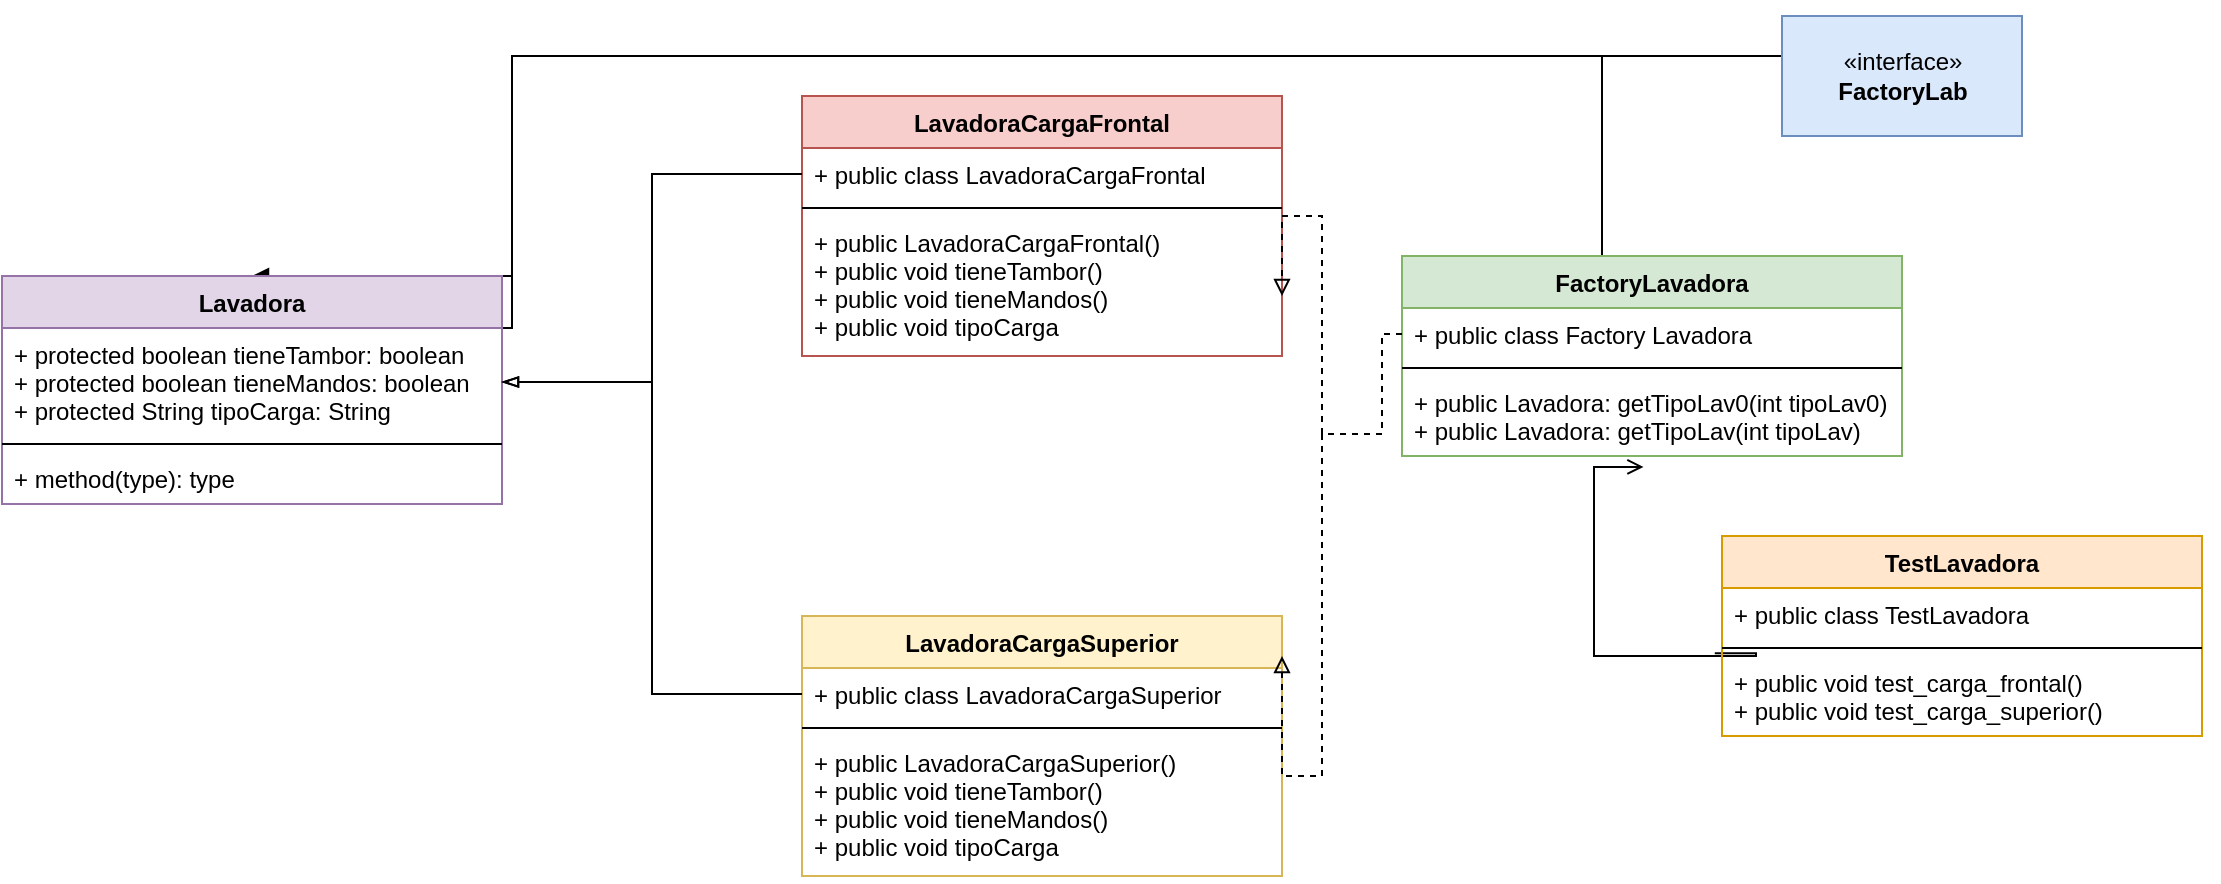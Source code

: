 <mxfile version="15.0.4" type="device"><diagram id="C5RBs43oDa-KdzZeNtuy" name="Page-1"><mxGraphModel dx="1865" dy="547" grid="1" gridSize="10" guides="1" tooltips="1" connect="1" arrows="1" fold="1" page="1" pageScale="1" pageWidth="827" pageHeight="1169" math="0" shadow="0"><root><mxCell id="WIyWlLk6GJQsqaUBKTNV-0"/><mxCell id="WIyWlLk6GJQsqaUBKTNV-1" parent="WIyWlLk6GJQsqaUBKTNV-0"/><mxCell id="AEN_ckLM_l7zLri4mgAa-31" style="edgeStyle=orthogonalEdgeStyle;rounded=0;orthogonalLoop=1;jettySize=auto;html=1;entryX=0.483;entryY=1.137;entryDx=0;entryDy=0;entryPerimeter=0;endArrow=open;endFill=0;exitX=-0.015;exitY=-0.035;exitDx=0;exitDy=0;exitPerimeter=0;" parent="WIyWlLk6GJQsqaUBKTNV-1" source="AEN_ckLM_l7zLri4mgAa-3" target="AEN_ckLM_l7zLri4mgAa-8" edge="1"><mxGeometry relative="1" as="geometry"><Array as="points"><mxPoint x="717" y="620"/><mxPoint x="636" y="620"/><mxPoint x="636" y="526"/></Array><mxPoint x="710" y="620" as="sourcePoint"/></mxGeometry></mxCell><mxCell id="AEN_ckLM_l7zLri4mgAa-0" value="TestLavadora" style="swimlane;fontStyle=1;align=center;verticalAlign=top;childLayout=stackLayout;horizontal=1;startSize=26;horizontalStack=0;resizeParent=1;resizeParentMax=0;resizeLast=0;collapsible=1;marginBottom=0;fillColor=#ffe6cc;strokeColor=#d79b00;" parent="WIyWlLk6GJQsqaUBKTNV-1" vertex="1"><mxGeometry x="700" y="560" width="240" height="100" as="geometry"/></mxCell><mxCell id="AEN_ckLM_l7zLri4mgAa-1" value="+ public class TestLavadora" style="text;strokeColor=none;fillColor=none;align=left;verticalAlign=top;spacingLeft=4;spacingRight=4;overflow=hidden;rotatable=0;points=[[0,0.5],[1,0.5]];portConstraint=eastwest;" parent="AEN_ckLM_l7zLri4mgAa-0" vertex="1"><mxGeometry y="26" width="240" height="26" as="geometry"/></mxCell><mxCell id="AEN_ckLM_l7zLri4mgAa-2" value="" style="line;strokeWidth=1;fillColor=none;align=left;verticalAlign=middle;spacingTop=-1;spacingLeft=3;spacingRight=3;rotatable=0;labelPosition=right;points=[];portConstraint=eastwest;" parent="AEN_ckLM_l7zLri4mgAa-0" vertex="1"><mxGeometry y="52" width="240" height="8" as="geometry"/></mxCell><mxCell id="AEN_ckLM_l7zLri4mgAa-3" value="+ public void test_carga_frontal()&#10;+ public void test_carga_superior()" style="text;strokeColor=none;fillColor=none;align=left;verticalAlign=top;spacingLeft=4;spacingRight=4;overflow=hidden;rotatable=0;points=[[0,0.5],[1,0.5]];portConstraint=eastwest;" parent="AEN_ckLM_l7zLri4mgAa-0" vertex="1"><mxGeometry y="60" width="240" height="40" as="geometry"/></mxCell><mxCell id="AEN_ckLM_l7zLri4mgAa-33" style="edgeStyle=orthogonalEdgeStyle;rounded=0;orthogonalLoop=1;jettySize=auto;html=1;exitX=1;exitY=0.5;exitDx=0;exitDy=0;endArrow=open;endFill=0;" parent="AEN_ckLM_l7zLri4mgAa-0" source="AEN_ckLM_l7zLri4mgAa-1" target="AEN_ckLM_l7zLri4mgAa-1" edge="1"><mxGeometry relative="1" as="geometry"/></mxCell><mxCell id="AEN_ckLM_l7zLri4mgAa-30" style="edgeStyle=orthogonalEdgeStyle;rounded=0;orthogonalLoop=1;jettySize=auto;html=1;exitX=0.5;exitY=0;exitDx=0;exitDy=0;entryX=0.5;entryY=0;entryDx=0;entryDy=0;endArrow=block;endFill=1;" parent="WIyWlLk6GJQsqaUBKTNV-1" source="AEN_ckLM_l7zLri4mgAa-4" target="AEN_ckLM_l7zLri4mgAa-13" edge="1"><mxGeometry relative="1" as="geometry"><Array as="points"><mxPoint x="845" y="320"/><mxPoint x="95" y="320"/><mxPoint x="95" y="456"/></Array></mxGeometry></mxCell><mxCell id="AEN_ckLM_l7zLri4mgAa-4" value="«interface»&lt;br&gt;&lt;b&gt;FactoryLab&lt;/b&gt;" style="html=1;fillColor=#dae8fc;strokeColor=#6c8ebf;" parent="WIyWlLk6GJQsqaUBKTNV-1" vertex="1"><mxGeometry x="730" y="300" width="120" height="60" as="geometry"/></mxCell><mxCell id="AEN_ckLM_l7zLri4mgAa-27" style="edgeStyle=orthogonalEdgeStyle;rounded=0;orthogonalLoop=1;jettySize=auto;html=1;entryX=0.5;entryY=0;entryDx=0;entryDy=0;endArrow=block;endFill=1;" parent="WIyWlLk6GJQsqaUBKTNV-1" source="AEN_ckLM_l7zLri4mgAa-5" target="AEN_ckLM_l7zLri4mgAa-13" edge="1"><mxGeometry relative="1" as="geometry"><Array as="points"><mxPoint x="640" y="320"/><mxPoint x="95" y="320"/><mxPoint x="95" y="456"/></Array></mxGeometry></mxCell><mxCell id="AEN_ckLM_l7zLri4mgAa-5" value="FactoryLavadora" style="swimlane;fontStyle=1;align=center;verticalAlign=top;childLayout=stackLayout;horizontal=1;startSize=26;horizontalStack=0;resizeParent=1;resizeParentMax=0;resizeLast=0;collapsible=1;marginBottom=0;fillColor=#d5e8d4;strokeColor=#82b366;" parent="WIyWlLk6GJQsqaUBKTNV-1" vertex="1"><mxGeometry x="540" y="420" width="250" height="100" as="geometry"/></mxCell><mxCell id="AEN_ckLM_l7zLri4mgAa-6" value="+ public class Factory Lavadora" style="text;strokeColor=none;fillColor=none;align=left;verticalAlign=top;spacingLeft=4;spacingRight=4;overflow=hidden;rotatable=0;points=[[0,0.5],[1,0.5]];portConstraint=eastwest;" parent="AEN_ckLM_l7zLri4mgAa-5" vertex="1"><mxGeometry y="26" width="250" height="26" as="geometry"/></mxCell><mxCell id="AEN_ckLM_l7zLri4mgAa-7" value="" style="line;strokeWidth=1;fillColor=none;align=left;verticalAlign=middle;spacingTop=-1;spacingLeft=3;spacingRight=3;rotatable=0;labelPosition=right;points=[];portConstraint=eastwest;" parent="AEN_ckLM_l7zLri4mgAa-5" vertex="1"><mxGeometry y="52" width="250" height="8" as="geometry"/></mxCell><mxCell id="AEN_ckLM_l7zLri4mgAa-8" value="+ public Lavadora: getTipoLav0(int tipoLav0)&#10;+ public Lavadora: getTipoLav(int tipoLav)" style="text;strokeColor=none;fillColor=none;align=left;verticalAlign=top;spacingLeft=4;spacingRight=4;overflow=hidden;rotatable=0;points=[[0,0.5],[1,0.5]];portConstraint=eastwest;" parent="AEN_ckLM_l7zLri4mgAa-5" vertex="1"><mxGeometry y="60" width="250" height="40" as="geometry"/></mxCell><mxCell id="AEN_ckLM_l7zLri4mgAa-9" value="LavadoraCargaFrontal" style="swimlane;fontStyle=1;align=center;verticalAlign=top;childLayout=stackLayout;horizontal=1;startSize=26;horizontalStack=0;resizeParent=1;resizeParentMax=0;resizeLast=0;collapsible=1;marginBottom=0;fillColor=#f8cecc;strokeColor=#b85450;" parent="WIyWlLk6GJQsqaUBKTNV-1" vertex="1"><mxGeometry x="240" y="340" width="240" height="130" as="geometry"/></mxCell><mxCell id="AEN_ckLM_l7zLri4mgAa-10" value="+ public class LavadoraCargaFrontal" style="text;strokeColor=none;fillColor=none;align=left;verticalAlign=top;spacingLeft=4;spacingRight=4;overflow=hidden;rotatable=0;points=[[0,0.5],[1,0.5]];portConstraint=eastwest;" parent="AEN_ckLM_l7zLri4mgAa-9" vertex="1"><mxGeometry y="26" width="240" height="26" as="geometry"/></mxCell><mxCell id="AEN_ckLM_l7zLri4mgAa-11" value="" style="line;strokeWidth=1;fillColor=none;align=left;verticalAlign=middle;spacingTop=-1;spacingLeft=3;spacingRight=3;rotatable=0;labelPosition=right;points=[];portConstraint=eastwest;" parent="AEN_ckLM_l7zLri4mgAa-9" vertex="1"><mxGeometry y="52" width="240" height="8" as="geometry"/></mxCell><mxCell id="AEN_ckLM_l7zLri4mgAa-12" value="+ public LavadoraCargaFrontal()&#10;+ public void tieneTambor()&#10;+ public void tieneMandos()&#10;+ public void tipoCarga" style="text;strokeColor=none;fillColor=none;align=left;verticalAlign=top;spacingLeft=4;spacingRight=4;overflow=hidden;rotatable=0;points=[[0,0.5],[1,0.5]];portConstraint=eastwest;" parent="AEN_ckLM_l7zLri4mgAa-9" vertex="1"><mxGeometry y="60" width="240" height="70" as="geometry"/></mxCell><mxCell id="AEN_ckLM_l7zLri4mgAa-13" value="Lavadora" style="swimlane;fontStyle=1;align=center;verticalAlign=top;childLayout=stackLayout;horizontal=1;startSize=26;horizontalStack=0;resizeParent=1;resizeParentMax=0;resizeLast=0;collapsible=1;marginBottom=0;fillColor=#e1d5e7;strokeColor=#9673a6;" parent="WIyWlLk6GJQsqaUBKTNV-1" vertex="1"><mxGeometry x="-160" y="430" width="250" height="114" as="geometry"/></mxCell><mxCell id="AEN_ckLM_l7zLri4mgAa-14" value="+ protected boolean tieneTambor: boolean&#10;+ protected boolean tieneMandos: boolean&#10;+ protected String tipoCarga: String" style="text;strokeColor=none;fillColor=none;align=left;verticalAlign=top;spacingLeft=4;spacingRight=4;overflow=hidden;rotatable=0;points=[[0,0.5],[1,0.5]];portConstraint=eastwest;" parent="AEN_ckLM_l7zLri4mgAa-13" vertex="1"><mxGeometry y="26" width="250" height="54" as="geometry"/></mxCell><mxCell id="AEN_ckLM_l7zLri4mgAa-15" value="" style="line;strokeWidth=1;fillColor=none;align=left;verticalAlign=middle;spacingTop=-1;spacingLeft=3;spacingRight=3;rotatable=0;labelPosition=right;points=[];portConstraint=eastwest;" parent="AEN_ckLM_l7zLri4mgAa-13" vertex="1"><mxGeometry y="80" width="250" height="8" as="geometry"/></mxCell><mxCell id="AEN_ckLM_l7zLri4mgAa-16" value="+ method(type): type" style="text;strokeColor=none;fillColor=none;align=left;verticalAlign=top;spacingLeft=4;spacingRight=4;overflow=hidden;rotatable=0;points=[[0,0.5],[1,0.5]];portConstraint=eastwest;" parent="AEN_ckLM_l7zLri4mgAa-13" vertex="1"><mxGeometry y="88" width="250" height="26" as="geometry"/></mxCell><mxCell id="AEN_ckLM_l7zLri4mgAa-17" value="LavadoraCargaSuperior" style="swimlane;fontStyle=1;align=center;verticalAlign=top;childLayout=stackLayout;horizontal=1;startSize=26;horizontalStack=0;resizeParent=1;resizeParentMax=0;resizeLast=0;collapsible=1;marginBottom=0;fillColor=#fff2cc;strokeColor=#d6b656;" parent="WIyWlLk6GJQsqaUBKTNV-1" vertex="1"><mxGeometry x="240" y="600" width="240" height="130" as="geometry"/></mxCell><mxCell id="AEN_ckLM_l7zLri4mgAa-18" value="+ public class LavadoraCargaSuperior" style="text;strokeColor=none;fillColor=none;align=left;verticalAlign=top;spacingLeft=4;spacingRight=4;overflow=hidden;rotatable=0;points=[[0,0.5],[1,0.5]];portConstraint=eastwest;" parent="AEN_ckLM_l7zLri4mgAa-17" vertex="1"><mxGeometry y="26" width="240" height="26" as="geometry"/></mxCell><mxCell id="AEN_ckLM_l7zLri4mgAa-19" value="" style="line;strokeWidth=1;fillColor=none;align=left;verticalAlign=middle;spacingTop=-1;spacingLeft=3;spacingRight=3;rotatable=0;labelPosition=right;points=[];portConstraint=eastwest;" parent="AEN_ckLM_l7zLri4mgAa-17" vertex="1"><mxGeometry y="52" width="240" height="8" as="geometry"/></mxCell><mxCell id="AEN_ckLM_l7zLri4mgAa-20" value="+ public LavadoraCargaSuperior()&#10;+ public void tieneTambor()&#10;+ public void tieneMandos()&#10;+ public void tipoCarga" style="text;strokeColor=none;fillColor=none;align=left;verticalAlign=top;spacingLeft=4;spacingRight=4;overflow=hidden;rotatable=0;points=[[0,0.5],[1,0.5]];portConstraint=eastwest;" parent="AEN_ckLM_l7zLri4mgAa-17" vertex="1"><mxGeometry y="60" width="240" height="70" as="geometry"/></mxCell><mxCell id="AEN_ckLM_l7zLri4mgAa-24" style="edgeStyle=orthogonalEdgeStyle;rounded=0;orthogonalLoop=1;jettySize=auto;html=1;exitX=0;exitY=0.5;exitDx=0;exitDy=0;entryX=1;entryY=0.5;entryDx=0;entryDy=0;endArrow=blockThin;endFill=0;" parent="WIyWlLk6GJQsqaUBKTNV-1" source="AEN_ckLM_l7zLri4mgAa-18" target="AEN_ckLM_l7zLri4mgAa-14" edge="1"><mxGeometry relative="1" as="geometry"/></mxCell><mxCell id="AEN_ckLM_l7zLri4mgAa-25" style="edgeStyle=orthogonalEdgeStyle;rounded=0;orthogonalLoop=1;jettySize=auto;html=1;exitX=0;exitY=0.5;exitDx=0;exitDy=0;entryX=1;entryY=0.5;entryDx=0;entryDy=0;endArrow=blockThin;endFill=0;" parent="WIyWlLk6GJQsqaUBKTNV-1" source="AEN_ckLM_l7zLri4mgAa-10" target="AEN_ckLM_l7zLri4mgAa-14" edge="1"><mxGeometry relative="1" as="geometry"/></mxCell><mxCell id="AEN_ckLM_l7zLri4mgAa-28" style="edgeStyle=orthogonalEdgeStyle;rounded=0;orthogonalLoop=1;jettySize=auto;html=1;exitX=0;exitY=0.5;exitDx=0;exitDy=0;endArrow=block;endFill=0;dashed=1;" parent="WIyWlLk6GJQsqaUBKTNV-1" source="AEN_ckLM_l7zLri4mgAa-6" edge="1"><mxGeometry relative="1" as="geometry"><mxPoint x="480" y="440" as="targetPoint"/><Array as="points"><mxPoint x="530" y="509"/><mxPoint x="500" y="509"/><mxPoint x="500" y="400"/><mxPoint x="480" y="400"/></Array></mxGeometry></mxCell><mxCell id="AEN_ckLM_l7zLri4mgAa-29" style="edgeStyle=orthogonalEdgeStyle;rounded=0;orthogonalLoop=1;jettySize=auto;html=1;exitX=0;exitY=0.5;exitDx=0;exitDy=0;dashed=1;endArrow=block;endFill=0;" parent="WIyWlLk6GJQsqaUBKTNV-1" source="AEN_ckLM_l7zLri4mgAa-6" edge="1"><mxGeometry relative="1" as="geometry"><mxPoint x="480" y="620" as="targetPoint"/><Array as="points"><mxPoint x="530" y="509"/><mxPoint x="500" y="509"/><mxPoint x="500" y="680"/><mxPoint x="480" y="680"/></Array></mxGeometry></mxCell></root></mxGraphModel></diagram></mxfile>